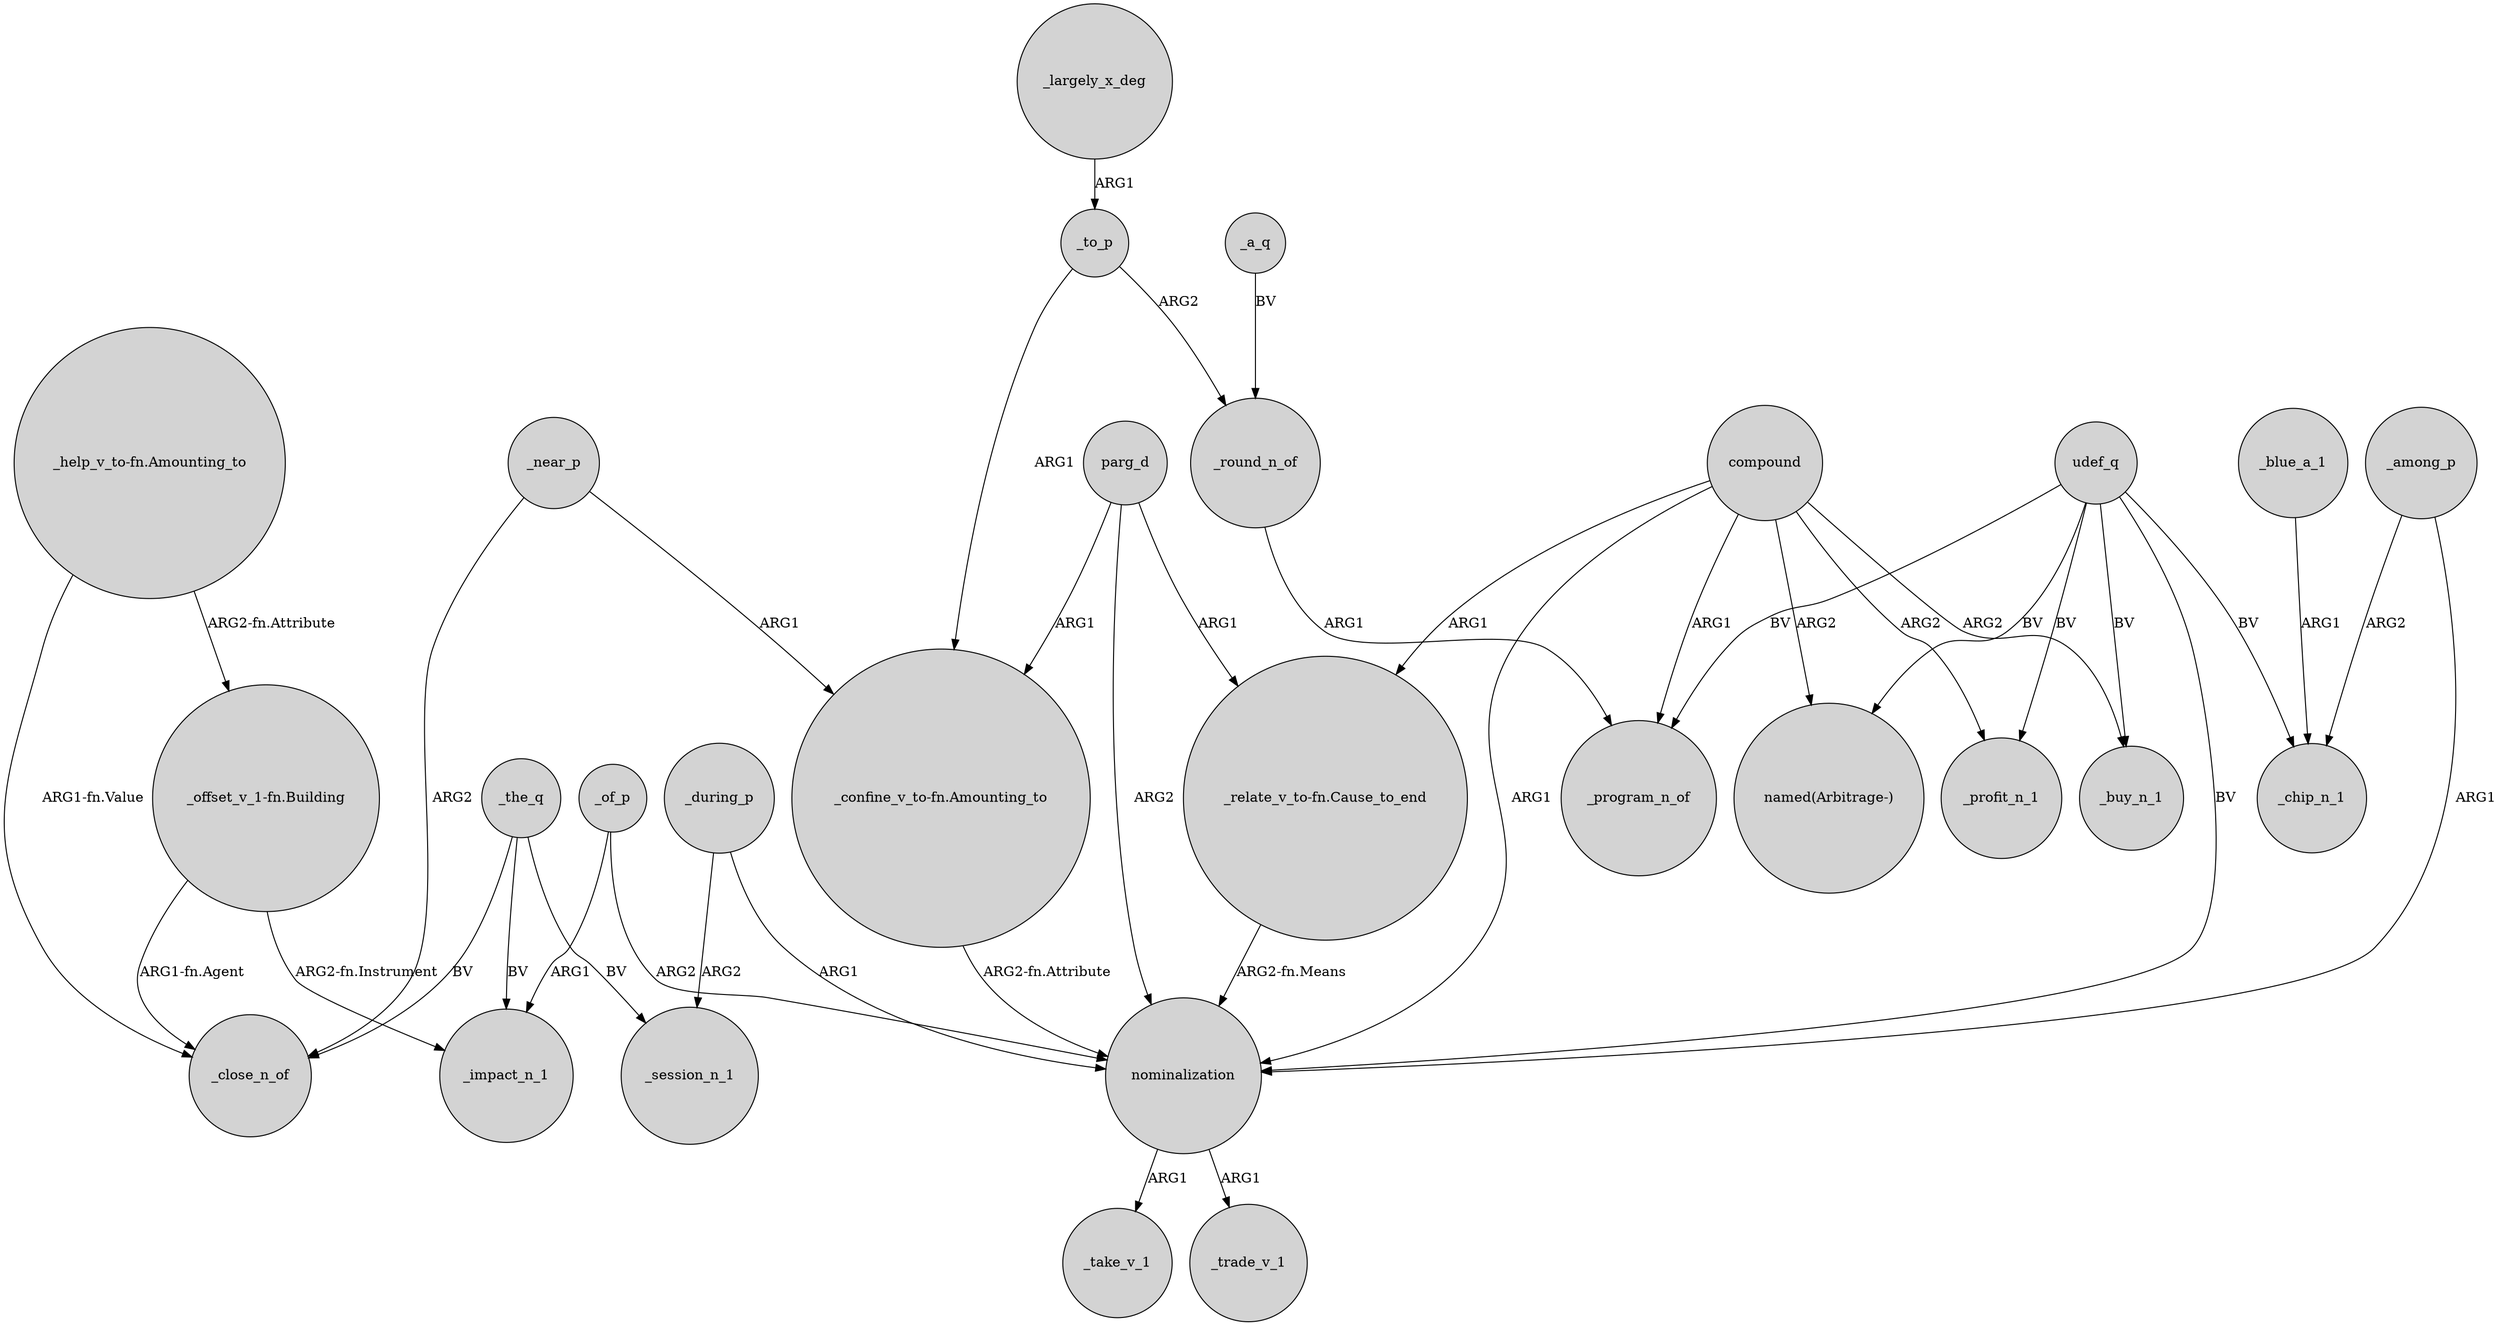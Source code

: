 digraph {
	node [shape=circle style=filled]
	"_offset_v_1-fn.Building" -> _impact_n_1 [label="ARG2-fn.Instrument"]
	"_relate_v_to-fn.Cause_to_end" -> nominalization [label="ARG2-fn.Means"]
	_the_q -> _impact_n_1 [label=BV]
	compound -> "named(Arbitrage-)" [label=ARG2]
	_of_p -> _impact_n_1 [label=ARG1]
	compound -> "_relate_v_to-fn.Cause_to_end" [label=ARG1]
	"_confine_v_to-fn.Amounting_to" -> nominalization [label="ARG2-fn.Attribute"]
	_the_q -> _session_n_1 [label=BV]
	compound -> _buy_n_1 [label=ARG2]
	udef_q -> nominalization [label=BV]
	udef_q -> _profit_n_1 [label=BV]
	udef_q -> _buy_n_1 [label=BV]
	_round_n_of -> _program_n_of [label=ARG1]
	udef_q -> _program_n_of [label=BV]
	parg_d -> "_confine_v_to-fn.Amounting_to" [label=ARG1]
	parg_d -> nominalization [label=ARG2]
	_of_p -> nominalization [label=ARG2]
	_near_p -> _close_n_of [label=ARG2]
	compound -> nominalization [label=ARG1]
	_blue_a_1 -> _chip_n_1 [label=ARG1]
	compound -> _program_n_of [label=ARG1]
	parg_d -> "_relate_v_to-fn.Cause_to_end" [label=ARG1]
	"_offset_v_1-fn.Building" -> _close_n_of [label="ARG1-fn.Agent"]
	_among_p -> nominalization [label=ARG1]
	compound -> _profit_n_1 [label=ARG2]
	"_help_v_to-fn.Amounting_to" -> "_offset_v_1-fn.Building" [label="ARG2-fn.Attribute"]
	_largely_x_deg -> _to_p [label=ARG1]
	_near_p -> "_confine_v_to-fn.Amounting_to" [label=ARG1]
	_to_p -> "_confine_v_to-fn.Amounting_to" [label=ARG1]
	_to_p -> _round_n_of [label=ARG2]
	nominalization -> _take_v_1 [label=ARG1]
	_among_p -> _chip_n_1 [label=ARG2]
	udef_q -> _chip_n_1 [label=BV]
	_the_q -> _close_n_of [label=BV]
	_a_q -> _round_n_of [label=BV]
	_during_p -> _session_n_1 [label=ARG2]
	"_help_v_to-fn.Amounting_to" -> _close_n_of [label="ARG1-fn.Value"]
	_during_p -> nominalization [label=ARG1]
	nominalization -> _trade_v_1 [label=ARG1]
	udef_q -> "named(Arbitrage-)" [label=BV]
}
